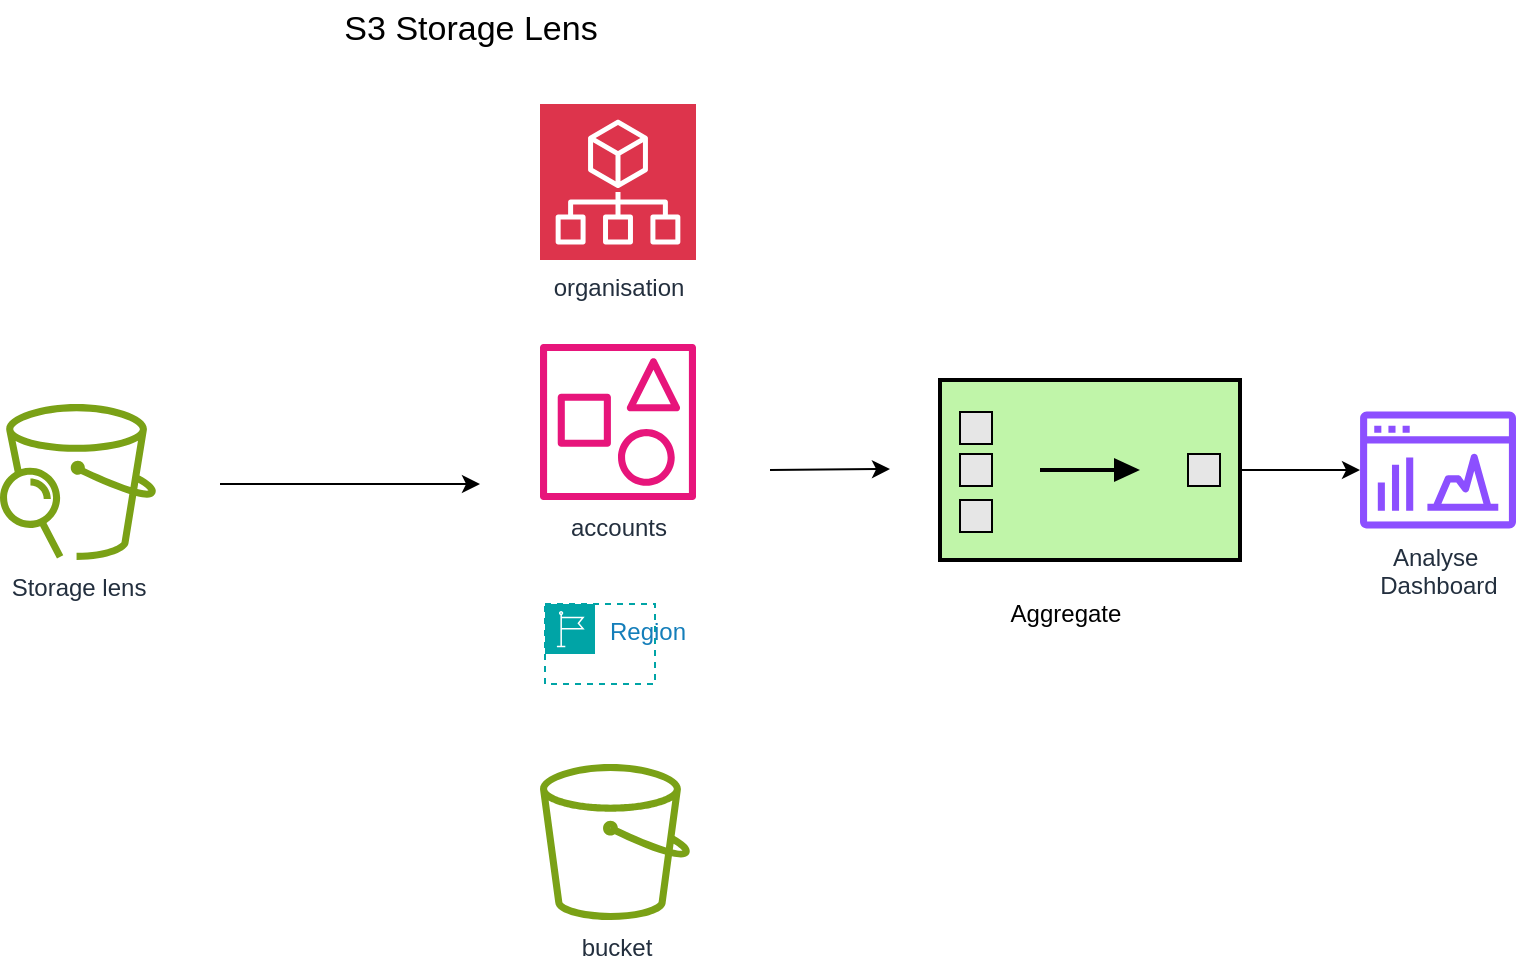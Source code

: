 <mxfile version="24.8.3">
  <diagram name="Page-1" id="JNNMsCdFVjWHwH4HeEpe">
    <mxGraphModel dx="954" dy="-557" grid="1" gridSize="10" guides="1" tooltips="1" connect="1" arrows="1" fold="1" page="1" pageScale="1" pageWidth="850" pageHeight="1100" math="0" shadow="0">
      <root>
        <mxCell id="0" />
        <mxCell id="1" parent="0" />
        <mxCell id="EblbpX1gaJVEb5riWeuY-52" value="Storage lens" style="sketch=0;outlineConnect=0;fontColor=#232F3E;gradientColor=none;fillColor=#7AA116;strokeColor=none;dashed=0;verticalLabelPosition=bottom;verticalAlign=top;align=center;html=1;fontSize=12;fontStyle=0;aspect=fixed;pointerEvents=1;shape=mxgraph.aws4.s3_storage_lens;" vertex="1" parent="1">
          <mxGeometry x="130" y="2400" width="78" height="78" as="geometry" />
        </mxCell>
        <mxCell id="EblbpX1gaJVEb5riWeuY-53" value="organisation" style="sketch=0;points=[[0,0,0],[0.25,0,0],[0.5,0,0],[0.75,0,0],[1,0,0],[0,1,0],[0.25,1,0],[0.5,1,0],[0.75,1,0],[1,1,0],[0,0.25,0],[0,0.5,0],[0,0.75,0],[1,0.25,0],[1,0.5,0],[1,0.75,0]];outlineConnect=0;fontColor=#232F3E;fillColor=#DD344C;strokeColor=#ffffff;dashed=0;verticalLabelPosition=bottom;verticalAlign=top;align=center;html=1;fontSize=12;fontStyle=0;aspect=fixed;shape=mxgraph.aws4.resourceIcon;resIcon=mxgraph.aws4.organizations;" vertex="1" parent="1">
          <mxGeometry x="400" y="2250" width="78" height="78" as="geometry" />
        </mxCell>
        <mxCell id="EblbpX1gaJVEb5riWeuY-54" value="accounts" style="sketch=0;outlineConnect=0;fontColor=#232F3E;gradientColor=none;fillColor=#E7157B;strokeColor=none;dashed=0;verticalLabelPosition=bottom;verticalAlign=top;align=center;html=1;fontSize=12;fontStyle=0;aspect=fixed;pointerEvents=1;shape=mxgraph.aws4.organizations_account2;" vertex="1" parent="1">
          <mxGeometry x="400" y="2370" width="78" height="78" as="geometry" />
        </mxCell>
        <mxCell id="EblbpX1gaJVEb5riWeuY-55" value="Region" style="points=[[0,0],[0.25,0],[0.5,0],[0.75,0],[1,0],[1,0.25],[1,0.5],[1,0.75],[1,1],[0.75,1],[0.5,1],[0.25,1],[0,1],[0,0.75],[0,0.5],[0,0.25]];outlineConnect=0;gradientColor=none;html=1;whiteSpace=wrap;fontSize=12;fontStyle=0;container=1;pointerEvents=0;collapsible=0;recursiveResize=0;shape=mxgraph.aws4.group;grIcon=mxgraph.aws4.group_region;strokeColor=#00A4A6;fillColor=none;verticalAlign=top;align=left;spacingLeft=30;fontColor=#147EBA;dashed=1;" vertex="1" parent="1">
          <mxGeometry x="402.5" y="2500" width="55" height="40" as="geometry" />
        </mxCell>
        <mxCell id="EblbpX1gaJVEb5riWeuY-56" value="bucket" style="sketch=0;outlineConnect=0;fontColor=#232F3E;gradientColor=none;fillColor=#7AA116;strokeColor=none;dashed=0;verticalLabelPosition=bottom;verticalAlign=top;align=center;html=1;fontSize=12;fontStyle=0;aspect=fixed;pointerEvents=1;shape=mxgraph.aws4.bucket;" vertex="1" parent="1">
          <mxGeometry x="400" y="2580" width="75" height="78" as="geometry" />
        </mxCell>
        <mxCell id="EblbpX1gaJVEb5riWeuY-60" style="edgeStyle=orthogonalEdgeStyle;rounded=0;orthogonalLoop=1;jettySize=auto;html=1;" edge="1" parent="1" source="EblbpX1gaJVEb5riWeuY-57" target="EblbpX1gaJVEb5riWeuY-58">
          <mxGeometry relative="1" as="geometry">
            <mxPoint x="800" y="2433" as="targetPoint" />
          </mxGeometry>
        </mxCell>
        <mxCell id="EblbpX1gaJVEb5riWeuY-57" value="" style="html=1;strokeWidth=2;outlineConnect=0;dashed=0;align=center;fontSize=8;fillColor=#c0f5a9;verticalLabelPosition=bottom;verticalAlign=top;shape=mxgraph.eip.aggregator;" vertex="1" parent="1">
          <mxGeometry x="600" y="2388" width="150" height="90" as="geometry" />
        </mxCell>
        <mxCell id="EblbpX1gaJVEb5riWeuY-58" value="Analyse&amp;nbsp;&lt;div&gt;Dashboard&lt;/div&gt;" style="sketch=0;outlineConnect=0;fontColor=#232F3E;gradientColor=none;fillColor=#8C4FFF;strokeColor=none;dashed=0;verticalLabelPosition=bottom;verticalAlign=top;align=center;html=1;fontSize=12;fontStyle=0;aspect=fixed;pointerEvents=1;shape=mxgraph.aws4.opensearch_dashboards;" vertex="1" parent="1">
          <mxGeometry x="810" y="2403.5" width="78" height="59" as="geometry" />
        </mxCell>
        <mxCell id="EblbpX1gaJVEb5riWeuY-59" value="Aggregate" style="text;html=1;align=center;verticalAlign=middle;whiteSpace=wrap;rounded=0;" vertex="1" parent="1">
          <mxGeometry x="632.5" y="2490" width="60" height="30" as="geometry" />
        </mxCell>
        <mxCell id="EblbpX1gaJVEb5riWeuY-61" value="" style="endArrow=classic;html=1;rounded=0;" edge="1" parent="1">
          <mxGeometry width="50" height="50" relative="1" as="geometry">
            <mxPoint x="240" y="2440" as="sourcePoint" />
            <mxPoint x="370" y="2440" as="targetPoint" />
          </mxGeometry>
        </mxCell>
        <mxCell id="EblbpX1gaJVEb5riWeuY-62" value="" style="endArrow=classic;html=1;rounded=0;" edge="1" parent="1">
          <mxGeometry width="50" height="50" relative="1" as="geometry">
            <mxPoint x="515" y="2433" as="sourcePoint" />
            <mxPoint x="575" y="2432.5" as="targetPoint" />
          </mxGeometry>
        </mxCell>
        <mxCell id="EblbpX1gaJVEb5riWeuY-63" value="S3 Storage Lens" style="text;html=1;align=center;verticalAlign=middle;resizable=0;points=[];autosize=1;strokeColor=none;fillColor=none;fontSize=17;" vertex="1" parent="1">
          <mxGeometry x="290" y="2198" width="150" height="30" as="geometry" />
        </mxCell>
      </root>
    </mxGraphModel>
  </diagram>
</mxfile>
